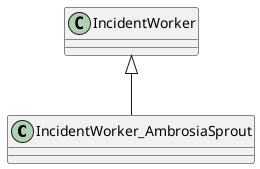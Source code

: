 @startuml
class IncidentWorker_AmbrosiaSprout {
}
IncidentWorker <|-- IncidentWorker_AmbrosiaSprout
@enduml
